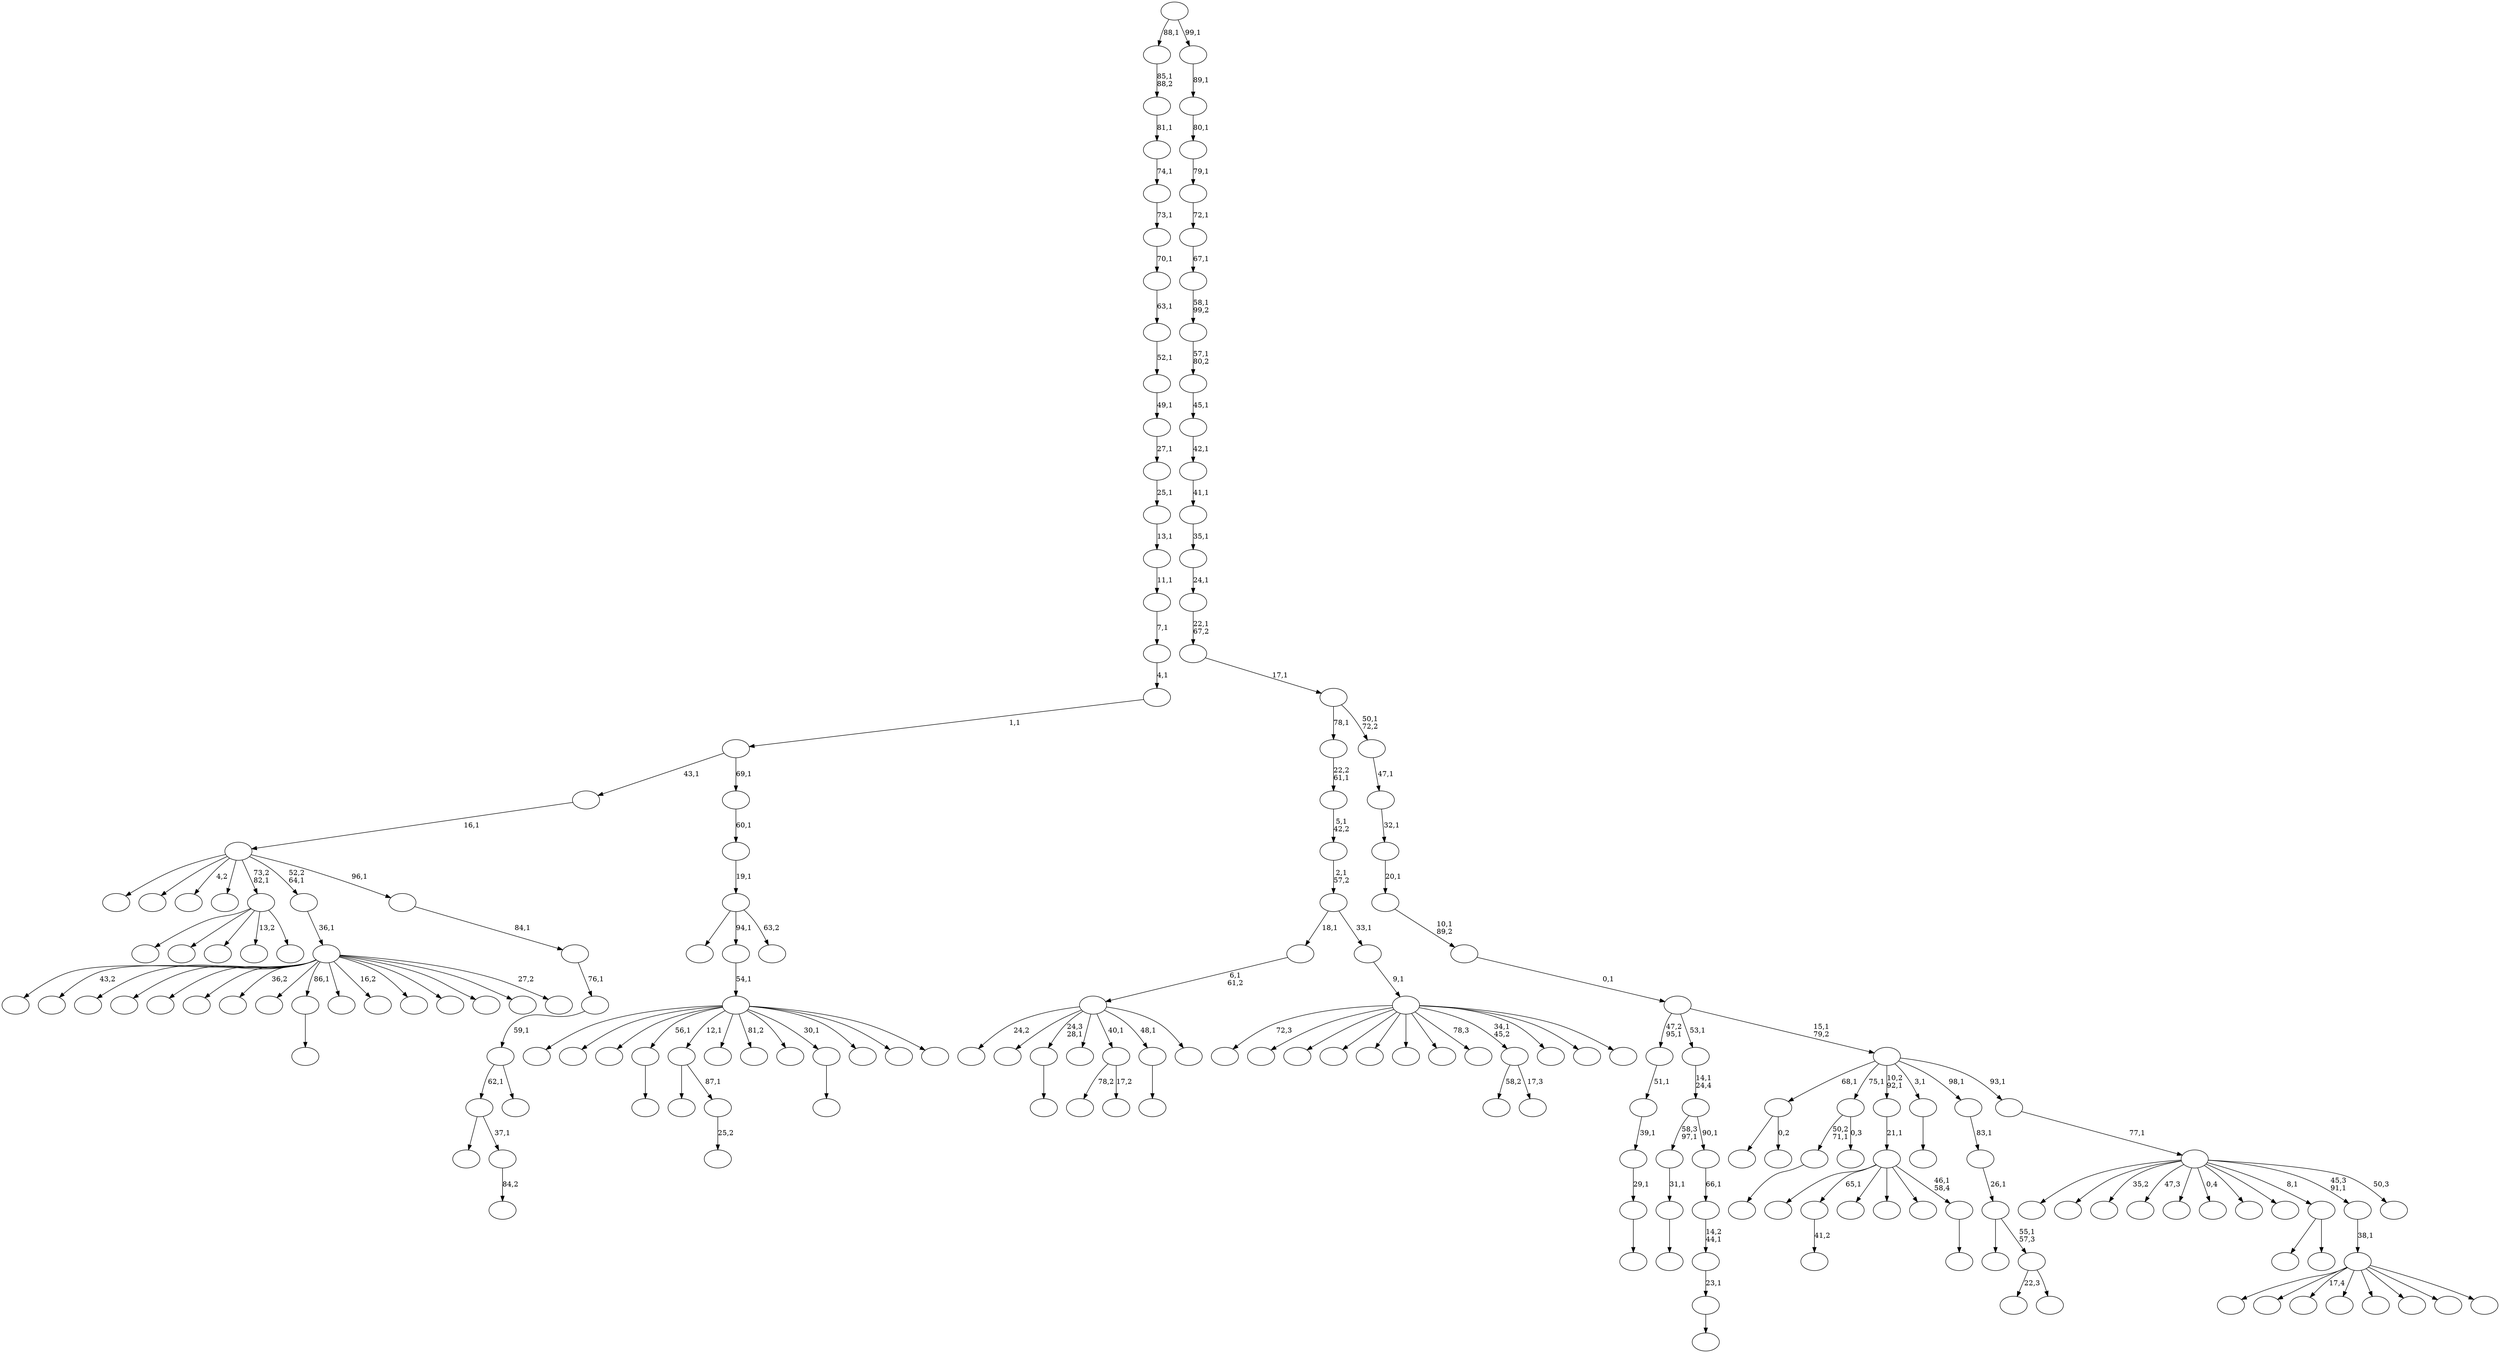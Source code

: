 digraph T {
	200 [label=""]
	199 [label=""]
	198 [label=""]
	197 [label=""]
	196 [label=""]
	195 [label=""]
	194 [label=""]
	193 [label=""]
	192 [label=""]
	191 [label=""]
	190 [label=""]
	189 [label=""]
	188 [label=""]
	187 [label=""]
	186 [label=""]
	185 [label=""]
	184 [label=""]
	183 [label=""]
	182 [label=""]
	181 [label=""]
	180 [label=""]
	179 [label=""]
	178 [label=""]
	177 [label=""]
	176 [label=""]
	175 [label=""]
	174 [label=""]
	173 [label=""]
	172 [label=""]
	171 [label=""]
	170 [label=""]
	169 [label=""]
	168 [label=""]
	167 [label=""]
	166 [label=""]
	165 [label=""]
	164 [label=""]
	163 [label=""]
	162 [label=""]
	161 [label=""]
	160 [label=""]
	159 [label=""]
	158 [label=""]
	157 [label=""]
	156 [label=""]
	155 [label=""]
	154 [label=""]
	153 [label=""]
	152 [label=""]
	151 [label=""]
	150 [label=""]
	149 [label=""]
	148 [label=""]
	147 [label=""]
	146 [label=""]
	145 [label=""]
	144 [label=""]
	143 [label=""]
	142 [label=""]
	141 [label=""]
	140 [label=""]
	139 [label=""]
	138 [label=""]
	137 [label=""]
	136 [label=""]
	135 [label=""]
	134 [label=""]
	133 [label=""]
	132 [label=""]
	131 [label=""]
	130 [label=""]
	129 [label=""]
	128 [label=""]
	127 [label=""]
	126 [label=""]
	125 [label=""]
	124 [label=""]
	123 [label=""]
	122 [label=""]
	121 [label=""]
	120 [label=""]
	119 [label=""]
	118 [label=""]
	117 [label=""]
	116 [label=""]
	115 [label=""]
	114 [label=""]
	113 [label=""]
	112 [label=""]
	111 [label=""]
	110 [label=""]
	109 [label=""]
	108 [label=""]
	107 [label=""]
	106 [label=""]
	105 [label=""]
	104 [label=""]
	103 [label=""]
	102 [label=""]
	101 [label=""]
	100 [label=""]
	99 [label=""]
	98 [label=""]
	97 [label=""]
	96 [label=""]
	95 [label=""]
	94 [label=""]
	93 [label=""]
	92 [label=""]
	91 [label=""]
	90 [label=""]
	89 [label=""]
	88 [label=""]
	87 [label=""]
	86 [label=""]
	85 [label=""]
	84 [label=""]
	83 [label=""]
	82 [label=""]
	81 [label=""]
	80 [label=""]
	79 [label=""]
	78 [label=""]
	77 [label=""]
	76 [label=""]
	75 [label=""]
	74 [label=""]
	73 [label=""]
	72 [label=""]
	71 [label=""]
	70 [label=""]
	69 [label=""]
	68 [label=""]
	67 [label=""]
	66 [label=""]
	65 [label=""]
	64 [label=""]
	63 [label=""]
	62 [label=""]
	61 [label=""]
	60 [label=""]
	59 [label=""]
	58 [label=""]
	57 [label=""]
	56 [label=""]
	55 [label=""]
	54 [label=""]
	53 [label=""]
	52 [label=""]
	51 [label=""]
	50 [label=""]
	49 [label=""]
	48 [label=""]
	47 [label=""]
	46 [label=""]
	45 [label=""]
	44 [label=""]
	43 [label=""]
	42 [label=""]
	41 [label=""]
	40 [label=""]
	39 [label=""]
	38 [label=""]
	37 [label=""]
	36 [label=""]
	35 [label=""]
	34 [label=""]
	33 [label=""]
	32 [label=""]
	31 [label=""]
	30 [label=""]
	29 [label=""]
	28 [label=""]
	27 [label=""]
	26 [label=""]
	25 [label=""]
	24 [label=""]
	23 [label=""]
	22 [label=""]
	21 [label=""]
	20 [label=""]
	19 [label=""]
	18 [label=""]
	17 [label=""]
	16 [label=""]
	15 [label=""]
	14 [label=""]
	13 [label=""]
	12 [label=""]
	11 [label=""]
	10 [label=""]
	9 [label=""]
	8 [label=""]
	7 [label=""]
	6 [label=""]
	5 [label=""]
	4 [label=""]
	3 [label=""]
	2 [label=""]
	1 [label=""]
	0 [label=""]
	182 -> 183 [label=""]
	181 -> 182 [label="29,1"]
	180 -> 181 [label="39,1"]
	179 -> 180 [label="51,1"]
	177 -> 178 [label=""]
	175 -> 176 [label=""]
	173 -> 174 [label="84,2"]
	172 -> 198 [label=""]
	172 -> 173 [label="37,1"]
	163 -> 168 [label=""]
	163 -> 164 [label="0,2"]
	156 -> 157 [label=""]
	153 -> 175 [label="50,2\n71,1"]
	153 -> 154 [label="0,3"]
	147 -> 148 [label="41,2"]
	145 -> 146 [label="25,2"]
	144 -> 155 [label=""]
	144 -> 145 [label="87,1"]
	140 -> 141 [label=""]
	139 -> 140 [label="31,1"]
	137 -> 138 [label=""]
	136 -> 137 [label="23,1"]
	135 -> 136 [label="14,2\n44,1"]
	134 -> 135 [label="66,1"]
	133 -> 139 [label="58,3\n97,1"]
	133 -> 134 [label="90,1"]
	132 -> 133 [label="14,1\n24,4"]
	122 -> 123 [label=""]
	115 -> 121 [label="78,2"]
	115 -> 116 [label="17,2"]
	110 -> 111 [label=""]
	100 -> 101 [label=""]
	99 -> 187 [label=""]
	99 -> 147 [label="65,1"]
	99 -> 127 [label=""]
	99 -> 124 [label=""]
	99 -> 108 [label=""]
	99 -> 100 [label="46,1\n58,4"]
	98 -> 99 [label="21,1"]
	95 -> 96 [label=""]
	87 -> 88 [label=""]
	84 -> 165 [label=""]
	84 -> 160 [label=""]
	84 -> 97 [label=""]
	84 -> 92 [label="13,2"]
	84 -> 85 [label=""]
	82 -> 200 [label=""]
	82 -> 194 [label="43,2"]
	82 -> 191 [label=""]
	82 -> 189 [label=""]
	82 -> 185 [label=""]
	82 -> 149 [label=""]
	82 -> 131 [label="36,2"]
	82 -> 130 [label=""]
	82 -> 122 [label="86,1"]
	82 -> 117 [label=""]
	82 -> 109 [label="16,2"]
	82 -> 105 [label=""]
	82 -> 93 [label=""]
	82 -> 90 [label=""]
	82 -> 89 [label=""]
	82 -> 83 [label="27,2"]
	81 -> 82 [label="36,1"]
	79 -> 197 [label="24,2"]
	79 -> 184 [label=""]
	79 -> 177 [label="24,3\n28,1"]
	79 -> 166 [label=""]
	79 -> 115 [label="40,1"]
	79 -> 87 [label="48,1"]
	79 -> 80 [label=""]
	78 -> 79 [label="6,1\n61,2"]
	76 -> 114 [label="58,2"]
	76 -> 77 [label="17,3"]
	74 -> 188 [label=""]
	74 -> 167 [label=""]
	74 -> 162 [label=""]
	74 -> 156 [label="56,1"]
	74 -> 144 [label="12,1"]
	74 -> 126 [label=""]
	74 -> 113 [label="81,2"]
	74 -> 112 [label=""]
	74 -> 110 [label="30,1"]
	74 -> 107 [label=""]
	74 -> 94 [label=""]
	74 -> 75 [label=""]
	73 -> 74 [label="54,1"]
	71 -> 125 [label="22,3"]
	71 -> 72 [label=""]
	70 -> 190 [label=""]
	70 -> 71 [label="55,1\n57,3"]
	69 -> 70 [label="26,1"]
	68 -> 69 [label="83,1"]
	65 -> 172 [label="62,1"]
	65 -> 66 [label=""]
	64 -> 65 [label="59,1"]
	63 -> 64 [label="76,1"]
	62 -> 63 [label="84,1"]
	61 -> 161 [label=""]
	61 -> 143 [label=""]
	61 -> 119 [label="4,2"]
	61 -> 104 [label=""]
	61 -> 84 [label="73,2\n82,1"]
	61 -> 81 [label="52,2\n64,1"]
	61 -> 62 [label="96,1"]
	60 -> 61 [label="16,1"]
	57 -> 193 [label=""]
	57 -> 73 [label="94,1"]
	57 -> 58 [label="63,2"]
	56 -> 57 [label="19,1"]
	55 -> 56 [label="60,1"]
	54 -> 60 [label="43,1"]
	54 -> 55 [label="69,1"]
	53 -> 54 [label="1,1"]
	52 -> 53 [label="4,1"]
	51 -> 52 [label="7,1"]
	50 -> 51 [label="11,1"]
	49 -> 50 [label="13,1"]
	48 -> 49 [label="25,1"]
	47 -> 48 [label="27,1"]
	46 -> 47 [label="49,1"]
	45 -> 46 [label="52,1"]
	44 -> 45 [label="63,1"]
	43 -> 44 [label="70,1"]
	42 -> 43 [label="73,1"]
	41 -> 42 [label="74,1"]
	40 -> 41 [label="81,1"]
	39 -> 40 [label="85,1\n88,2"]
	37 -> 158 [label=""]
	37 -> 38 [label=""]
	34 -> 199 [label="72,3"]
	34 -> 169 [label=""]
	34 -> 152 [label=""]
	34 -> 150 [label=""]
	34 -> 142 [label=""]
	34 -> 128 [label=""]
	34 -> 120 [label=""]
	34 -> 102 [label="78,3"]
	34 -> 76 [label="34,1\n45,2"]
	34 -> 67 [label=""]
	34 -> 59 [label=""]
	34 -> 35 [label=""]
	33 -> 34 [label="9,1"]
	32 -> 78 [label="18,1"]
	32 -> 33 [label="33,1"]
	31 -> 32 [label="2,1\n57,2"]
	30 -> 31 [label="5,1\n42,2"]
	29 -> 30 [label="22,2\n61,1"]
	27 -> 186 [label=""]
	27 -> 171 [label=""]
	27 -> 170 [label="17,4"]
	27 -> 129 [label=""]
	27 -> 106 [label=""]
	27 -> 103 [label=""]
	27 -> 36 [label=""]
	27 -> 28 [label=""]
	26 -> 27 [label="38,1"]
	24 -> 196 [label=""]
	24 -> 195 [label=""]
	24 -> 192 [label="35,2"]
	24 -> 159 [label="47,3"]
	24 -> 151 [label=""]
	24 -> 118 [label="0,4"]
	24 -> 91 [label=""]
	24 -> 86 [label=""]
	24 -> 37 [label="8,1"]
	24 -> 26 [label="45,3\n91,1"]
	24 -> 25 [label="50,3"]
	23 -> 24 [label="77,1"]
	22 -> 163 [label="68,1"]
	22 -> 153 [label="75,1"]
	22 -> 98 [label="10,2\n92,1"]
	22 -> 95 [label="3,1"]
	22 -> 68 [label="98,1"]
	22 -> 23 [label="93,1"]
	21 -> 179 [label="47,2\n95,1"]
	21 -> 132 [label="53,1"]
	21 -> 22 [label="15,1\n79,2"]
	20 -> 21 [label="0,1"]
	19 -> 20 [label="10,1\n89,2"]
	18 -> 19 [label="20,1"]
	17 -> 18 [label="32,1"]
	16 -> 17 [label="47,1"]
	15 -> 29 [label="78,1"]
	15 -> 16 [label="50,1\n72,2"]
	14 -> 15 [label="17,1"]
	13 -> 14 [label="22,1\n67,2"]
	12 -> 13 [label="24,1"]
	11 -> 12 [label="35,1"]
	10 -> 11 [label="41,1"]
	9 -> 10 [label="42,1"]
	8 -> 9 [label="45,1"]
	7 -> 8 [label="57,1\n80,2"]
	6 -> 7 [label="58,1\n99,2"]
	5 -> 6 [label="67,1"]
	4 -> 5 [label="72,1"]
	3 -> 4 [label="79,1"]
	2 -> 3 [label="80,1"]
	1 -> 2 [label="89,1"]
	0 -> 39 [label="88,1"]
	0 -> 1 [label="99,1"]
}
